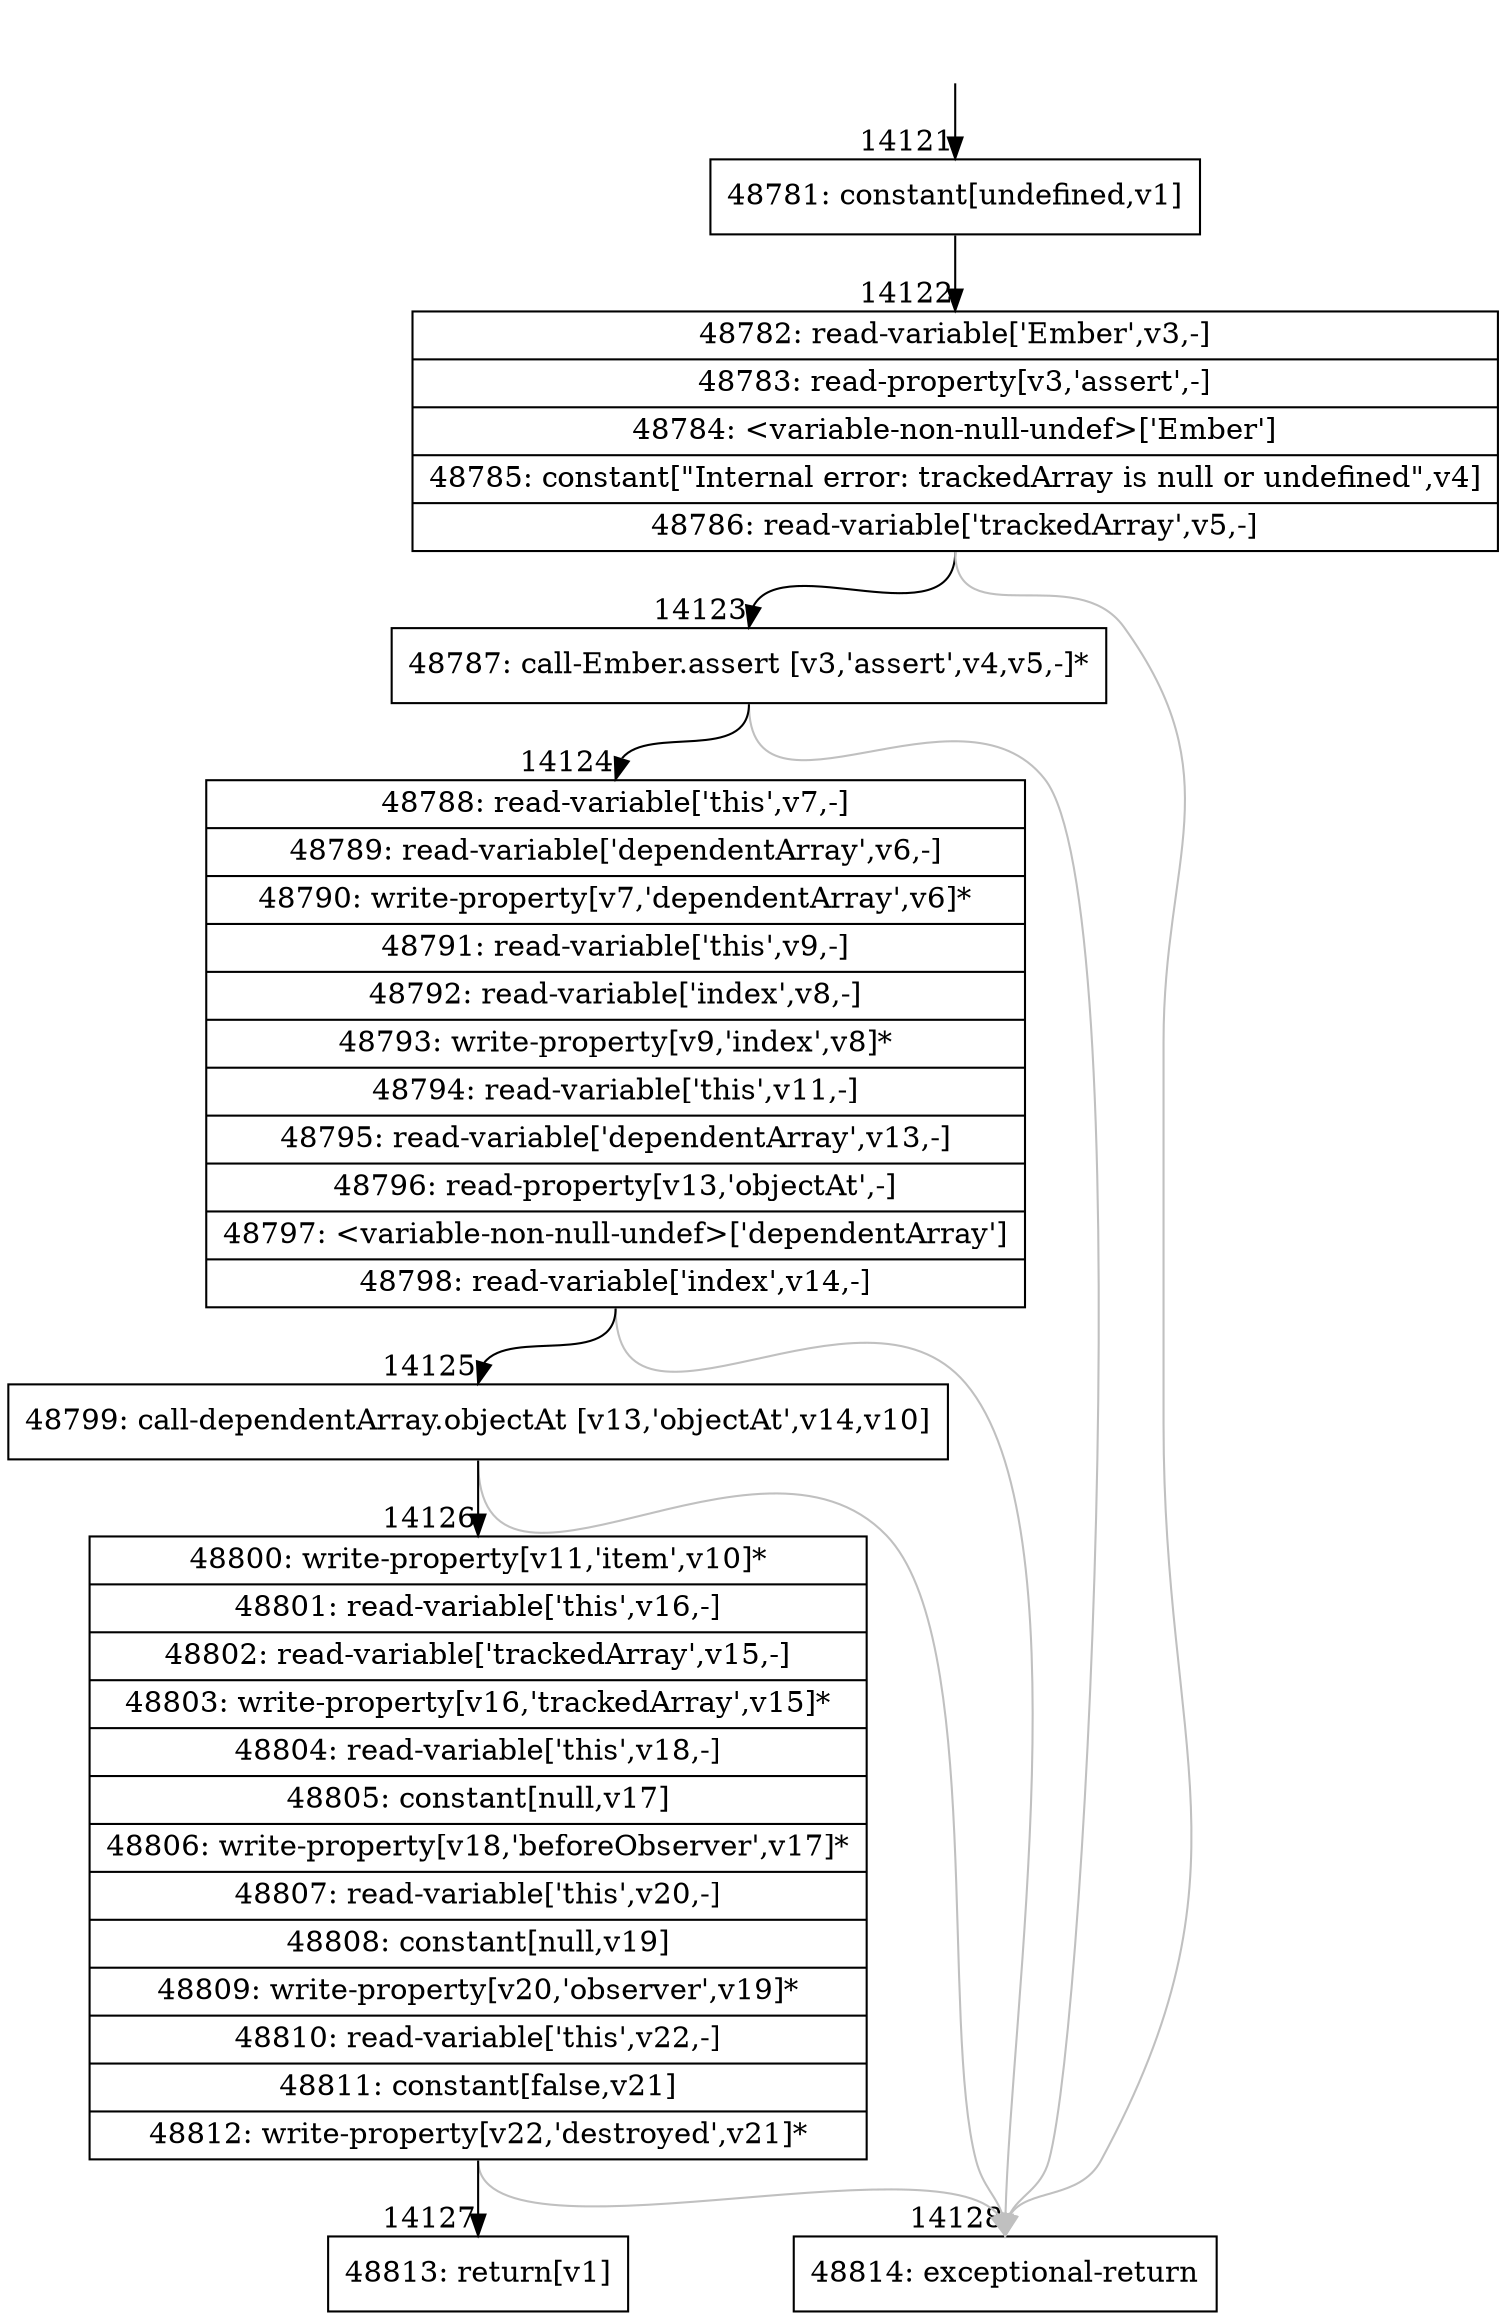 digraph {
rankdir="TD"
BB_entry1170[shape=none,label=""];
BB_entry1170 -> BB14121 [tailport=s, headport=n, headlabel="    14121"]
BB14121 [shape=record label="{48781: constant[undefined,v1]}" ] 
BB14121 -> BB14122 [tailport=s, headport=n, headlabel="      14122"]
BB14122 [shape=record label="{48782: read-variable['Ember',v3,-]|48783: read-property[v3,'assert',-]|48784: \<variable-non-null-undef\>['Ember']|48785: constant[\"Internal error: trackedArray is null or undefined\",v4]|48786: read-variable['trackedArray',v5,-]}" ] 
BB14122 -> BB14123 [tailport=s, headport=n, headlabel="      14123"]
BB14122 -> BB14128 [tailport=s, headport=n, color=gray, headlabel="      14128"]
BB14123 [shape=record label="{48787: call-Ember.assert [v3,'assert',v4,v5,-]*}" ] 
BB14123 -> BB14124 [tailport=s, headport=n, headlabel="      14124"]
BB14123 -> BB14128 [tailport=s, headport=n, color=gray]
BB14124 [shape=record label="{48788: read-variable['this',v7,-]|48789: read-variable['dependentArray',v6,-]|48790: write-property[v7,'dependentArray',v6]*|48791: read-variable['this',v9,-]|48792: read-variable['index',v8,-]|48793: write-property[v9,'index',v8]*|48794: read-variable['this',v11,-]|48795: read-variable['dependentArray',v13,-]|48796: read-property[v13,'objectAt',-]|48797: \<variable-non-null-undef\>['dependentArray']|48798: read-variable['index',v14,-]}" ] 
BB14124 -> BB14125 [tailport=s, headport=n, headlabel="      14125"]
BB14124 -> BB14128 [tailport=s, headport=n, color=gray]
BB14125 [shape=record label="{48799: call-dependentArray.objectAt [v13,'objectAt',v14,v10]}" ] 
BB14125 -> BB14126 [tailport=s, headport=n, headlabel="      14126"]
BB14125 -> BB14128 [tailport=s, headport=n, color=gray]
BB14126 [shape=record label="{48800: write-property[v11,'item',v10]*|48801: read-variable['this',v16,-]|48802: read-variable['trackedArray',v15,-]|48803: write-property[v16,'trackedArray',v15]*|48804: read-variable['this',v18,-]|48805: constant[null,v17]|48806: write-property[v18,'beforeObserver',v17]*|48807: read-variable['this',v20,-]|48808: constant[null,v19]|48809: write-property[v20,'observer',v19]*|48810: read-variable['this',v22,-]|48811: constant[false,v21]|48812: write-property[v22,'destroyed',v21]*}" ] 
BB14126 -> BB14127 [tailport=s, headport=n, headlabel="      14127"]
BB14126 -> BB14128 [tailport=s, headport=n, color=gray]
BB14127 [shape=record label="{48813: return[v1]}" ] 
BB14128 [shape=record label="{48814: exceptional-return}" ] 
//#$~ 26268
}
